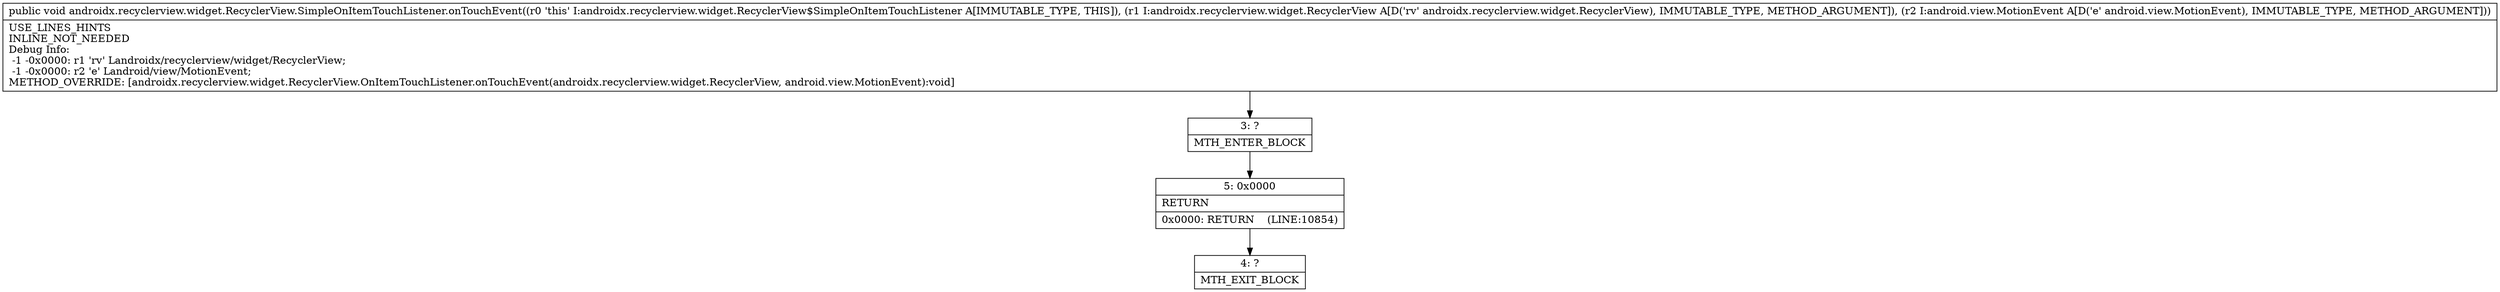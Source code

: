 digraph "CFG forandroidx.recyclerview.widget.RecyclerView.SimpleOnItemTouchListener.onTouchEvent(Landroidx\/recyclerview\/widget\/RecyclerView;Landroid\/view\/MotionEvent;)V" {
Node_3 [shape=record,label="{3\:\ ?|MTH_ENTER_BLOCK\l}"];
Node_5 [shape=record,label="{5\:\ 0x0000|RETURN\l|0x0000: RETURN    (LINE:10854)\l}"];
Node_4 [shape=record,label="{4\:\ ?|MTH_EXIT_BLOCK\l}"];
MethodNode[shape=record,label="{public void androidx.recyclerview.widget.RecyclerView.SimpleOnItemTouchListener.onTouchEvent((r0 'this' I:androidx.recyclerview.widget.RecyclerView$SimpleOnItemTouchListener A[IMMUTABLE_TYPE, THIS]), (r1 I:androidx.recyclerview.widget.RecyclerView A[D('rv' androidx.recyclerview.widget.RecyclerView), IMMUTABLE_TYPE, METHOD_ARGUMENT]), (r2 I:android.view.MotionEvent A[D('e' android.view.MotionEvent), IMMUTABLE_TYPE, METHOD_ARGUMENT]))  | USE_LINES_HINTS\lINLINE_NOT_NEEDED\lDebug Info:\l  \-1 \-0x0000: r1 'rv' Landroidx\/recyclerview\/widget\/RecyclerView;\l  \-1 \-0x0000: r2 'e' Landroid\/view\/MotionEvent;\lMETHOD_OVERRIDE: [androidx.recyclerview.widget.RecyclerView.OnItemTouchListener.onTouchEvent(androidx.recyclerview.widget.RecyclerView, android.view.MotionEvent):void]\l}"];
MethodNode -> Node_3;Node_3 -> Node_5;
Node_5 -> Node_4;
}

